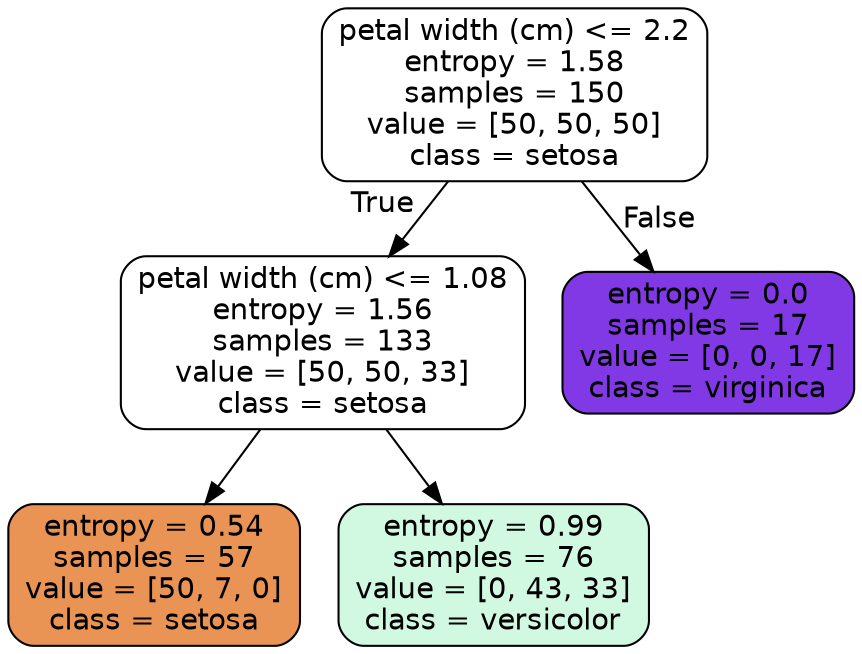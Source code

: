 digraph Tree {
node [shape=box, style="filled, rounded", color="black", fontname=helvetica] ;
edge [fontname=helvetica] ;
0 [label="petal width (cm) <= 2.2\nentropy = 1.58\nsamples = 150\nvalue = [50, 50, 50]\nclass = setosa", fillcolor="#ffffff"] ;
1 [label="petal width (cm) <= 1.08\nentropy = 1.56\nsamples = 133\nvalue = [50, 50, 33]\nclass = setosa", fillcolor="#ffffff"] ;
0 -> 1 [labeldistance=2.5, labelangle=45, headlabel="True"] ;
2 [label="entropy = 0.54\nsamples = 57\nvalue = [50, 7, 0]\nclass = setosa", fillcolor="#e99355"] ;
1 -> 2 ;
3 [label="entropy = 0.99\nsamples = 76\nvalue = [0, 43, 33]\nclass = versicolor", fillcolor="#d1f9e2"] ;
1 -> 3 ;
4 [label="entropy = 0.0\nsamples = 17\nvalue = [0, 0, 17]\nclass = virginica", fillcolor="#8139e5"] ;
0 -> 4 [labeldistance=2.5, labelangle=-45, headlabel="False"] ;
}